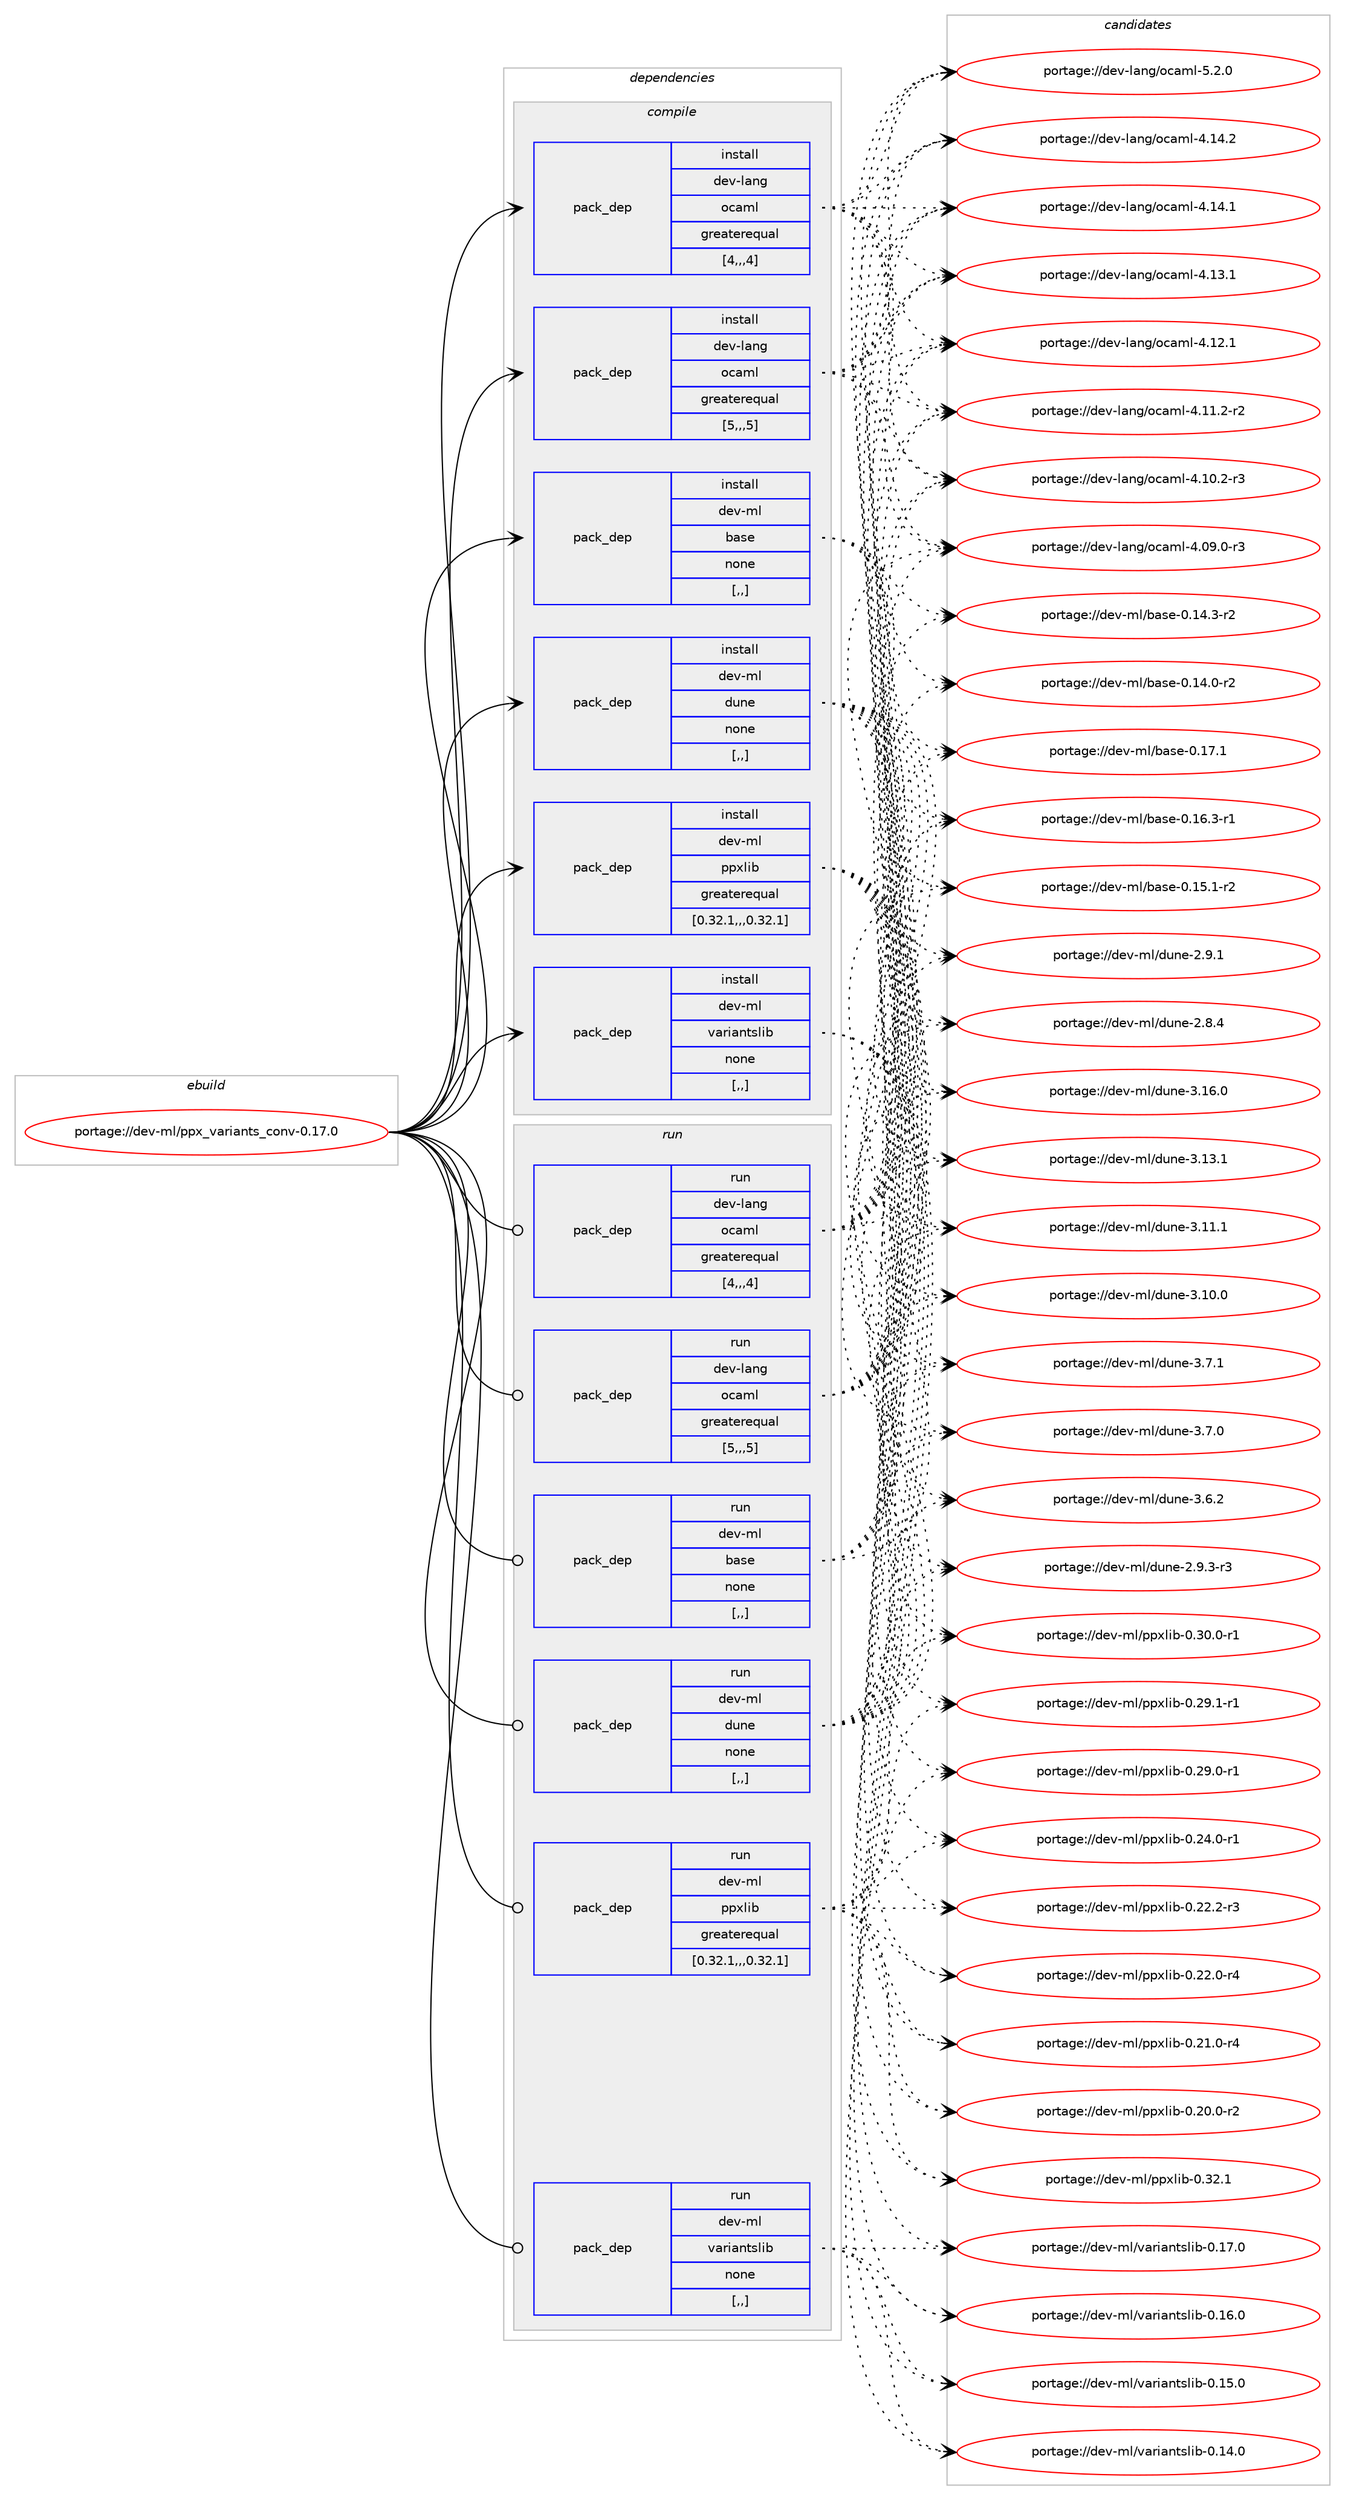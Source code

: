 digraph prolog {

# *************
# Graph options
# *************

newrank=true;
concentrate=true;
compound=true;
graph [rankdir=LR,fontname=Helvetica,fontsize=10,ranksep=1.5];#, ranksep=2.5, nodesep=0.2];
edge  [arrowhead=vee];
node  [fontname=Helvetica,fontsize=10];

# **********
# The ebuild
# **********

subgraph cluster_leftcol {
color=gray;
label=<<i>ebuild</i>>;
id [label="portage://dev-ml/ppx_variants_conv-0.17.0", color=red, width=4, href="../dev-ml/ppx_variants_conv-0.17.0.svg"];
}

# ****************
# The dependencies
# ****************

subgraph cluster_midcol {
color=gray;
label=<<i>dependencies</i>>;
subgraph cluster_compile {
fillcolor="#eeeeee";
style=filled;
label=<<i>compile</i>>;
subgraph pack93473 {
dependency124467 [label=<<TABLE BORDER="0" CELLBORDER="1" CELLSPACING="0" CELLPADDING="4" WIDTH="220"><TR><TD ROWSPAN="6" CELLPADDING="30">pack_dep</TD></TR><TR><TD WIDTH="110">install</TD></TR><TR><TD>dev-lang</TD></TR><TR><TD>ocaml</TD></TR><TR><TD>greaterequal</TD></TR><TR><TD>[4,,,4]</TD></TR></TABLE>>, shape=none, color=blue];
}
id:e -> dependency124467:w [weight=20,style="solid",arrowhead="vee"];
subgraph pack93474 {
dependency124468 [label=<<TABLE BORDER="0" CELLBORDER="1" CELLSPACING="0" CELLPADDING="4" WIDTH="220"><TR><TD ROWSPAN="6" CELLPADDING="30">pack_dep</TD></TR><TR><TD WIDTH="110">install</TD></TR><TR><TD>dev-lang</TD></TR><TR><TD>ocaml</TD></TR><TR><TD>greaterequal</TD></TR><TR><TD>[5,,,5]</TD></TR></TABLE>>, shape=none, color=blue];
}
id:e -> dependency124468:w [weight=20,style="solid",arrowhead="vee"];
subgraph pack93475 {
dependency124469 [label=<<TABLE BORDER="0" CELLBORDER="1" CELLSPACING="0" CELLPADDING="4" WIDTH="220"><TR><TD ROWSPAN="6" CELLPADDING="30">pack_dep</TD></TR><TR><TD WIDTH="110">install</TD></TR><TR><TD>dev-ml</TD></TR><TR><TD>base</TD></TR><TR><TD>none</TD></TR><TR><TD>[,,]</TD></TR></TABLE>>, shape=none, color=blue];
}
id:e -> dependency124469:w [weight=20,style="solid",arrowhead="vee"];
subgraph pack93476 {
dependency124470 [label=<<TABLE BORDER="0" CELLBORDER="1" CELLSPACING="0" CELLPADDING="4" WIDTH="220"><TR><TD ROWSPAN="6" CELLPADDING="30">pack_dep</TD></TR><TR><TD WIDTH="110">install</TD></TR><TR><TD>dev-ml</TD></TR><TR><TD>dune</TD></TR><TR><TD>none</TD></TR><TR><TD>[,,]</TD></TR></TABLE>>, shape=none, color=blue];
}
id:e -> dependency124470:w [weight=20,style="solid",arrowhead="vee"];
subgraph pack93477 {
dependency124471 [label=<<TABLE BORDER="0" CELLBORDER="1" CELLSPACING="0" CELLPADDING="4" WIDTH="220"><TR><TD ROWSPAN="6" CELLPADDING="30">pack_dep</TD></TR><TR><TD WIDTH="110">install</TD></TR><TR><TD>dev-ml</TD></TR><TR><TD>ppxlib</TD></TR><TR><TD>greaterequal</TD></TR><TR><TD>[0.32.1,,,0.32.1]</TD></TR></TABLE>>, shape=none, color=blue];
}
id:e -> dependency124471:w [weight=20,style="solid",arrowhead="vee"];
subgraph pack93478 {
dependency124472 [label=<<TABLE BORDER="0" CELLBORDER="1" CELLSPACING="0" CELLPADDING="4" WIDTH="220"><TR><TD ROWSPAN="6" CELLPADDING="30">pack_dep</TD></TR><TR><TD WIDTH="110">install</TD></TR><TR><TD>dev-ml</TD></TR><TR><TD>variantslib</TD></TR><TR><TD>none</TD></TR><TR><TD>[,,]</TD></TR></TABLE>>, shape=none, color=blue];
}
id:e -> dependency124472:w [weight=20,style="solid",arrowhead="vee"];
}
subgraph cluster_compileandrun {
fillcolor="#eeeeee";
style=filled;
label=<<i>compile and run</i>>;
}
subgraph cluster_run {
fillcolor="#eeeeee";
style=filled;
label=<<i>run</i>>;
subgraph pack93479 {
dependency124473 [label=<<TABLE BORDER="0" CELLBORDER="1" CELLSPACING="0" CELLPADDING="4" WIDTH="220"><TR><TD ROWSPAN="6" CELLPADDING="30">pack_dep</TD></TR><TR><TD WIDTH="110">run</TD></TR><TR><TD>dev-lang</TD></TR><TR><TD>ocaml</TD></TR><TR><TD>greaterequal</TD></TR><TR><TD>[4,,,4]</TD></TR></TABLE>>, shape=none, color=blue];
}
id:e -> dependency124473:w [weight=20,style="solid",arrowhead="odot"];
subgraph pack93480 {
dependency124474 [label=<<TABLE BORDER="0" CELLBORDER="1" CELLSPACING="0" CELLPADDING="4" WIDTH="220"><TR><TD ROWSPAN="6" CELLPADDING="30">pack_dep</TD></TR><TR><TD WIDTH="110">run</TD></TR><TR><TD>dev-lang</TD></TR><TR><TD>ocaml</TD></TR><TR><TD>greaterequal</TD></TR><TR><TD>[5,,,5]</TD></TR></TABLE>>, shape=none, color=blue];
}
id:e -> dependency124474:w [weight=20,style="solid",arrowhead="odot"];
subgraph pack93481 {
dependency124475 [label=<<TABLE BORDER="0" CELLBORDER="1" CELLSPACING="0" CELLPADDING="4" WIDTH="220"><TR><TD ROWSPAN="6" CELLPADDING="30">pack_dep</TD></TR><TR><TD WIDTH="110">run</TD></TR><TR><TD>dev-ml</TD></TR><TR><TD>base</TD></TR><TR><TD>none</TD></TR><TR><TD>[,,]</TD></TR></TABLE>>, shape=none, color=blue];
}
id:e -> dependency124475:w [weight=20,style="solid",arrowhead="odot"];
subgraph pack93482 {
dependency124476 [label=<<TABLE BORDER="0" CELLBORDER="1" CELLSPACING="0" CELLPADDING="4" WIDTH="220"><TR><TD ROWSPAN="6" CELLPADDING="30">pack_dep</TD></TR><TR><TD WIDTH="110">run</TD></TR><TR><TD>dev-ml</TD></TR><TR><TD>dune</TD></TR><TR><TD>none</TD></TR><TR><TD>[,,]</TD></TR></TABLE>>, shape=none, color=blue];
}
id:e -> dependency124476:w [weight=20,style="solid",arrowhead="odot"];
subgraph pack93483 {
dependency124477 [label=<<TABLE BORDER="0" CELLBORDER="1" CELLSPACING="0" CELLPADDING="4" WIDTH="220"><TR><TD ROWSPAN="6" CELLPADDING="30">pack_dep</TD></TR><TR><TD WIDTH="110">run</TD></TR><TR><TD>dev-ml</TD></TR><TR><TD>ppxlib</TD></TR><TR><TD>greaterequal</TD></TR><TR><TD>[0.32.1,,,0.32.1]</TD></TR></TABLE>>, shape=none, color=blue];
}
id:e -> dependency124477:w [weight=20,style="solid",arrowhead="odot"];
subgraph pack93484 {
dependency124478 [label=<<TABLE BORDER="0" CELLBORDER="1" CELLSPACING="0" CELLPADDING="4" WIDTH="220"><TR><TD ROWSPAN="6" CELLPADDING="30">pack_dep</TD></TR><TR><TD WIDTH="110">run</TD></TR><TR><TD>dev-ml</TD></TR><TR><TD>variantslib</TD></TR><TR><TD>none</TD></TR><TR><TD>[,,]</TD></TR></TABLE>>, shape=none, color=blue];
}
id:e -> dependency124478:w [weight=20,style="solid",arrowhead="odot"];
}
}

# **************
# The candidates
# **************

subgraph cluster_choices {
rank=same;
color=gray;
label=<<i>candidates</i>>;

subgraph choice93473 {
color=black;
nodesep=1;
choice1001011184510897110103471119997109108455346504648 [label="portage://dev-lang/ocaml-5.2.0", color=red, width=4,href="../dev-lang/ocaml-5.2.0.svg"];
choice100101118451089711010347111999710910845524649524650 [label="portage://dev-lang/ocaml-4.14.2", color=red, width=4,href="../dev-lang/ocaml-4.14.2.svg"];
choice100101118451089711010347111999710910845524649524649 [label="portage://dev-lang/ocaml-4.14.1", color=red, width=4,href="../dev-lang/ocaml-4.14.1.svg"];
choice100101118451089711010347111999710910845524649514649 [label="portage://dev-lang/ocaml-4.13.1", color=red, width=4,href="../dev-lang/ocaml-4.13.1.svg"];
choice100101118451089711010347111999710910845524649504649 [label="portage://dev-lang/ocaml-4.12.1", color=red, width=4,href="../dev-lang/ocaml-4.12.1.svg"];
choice1001011184510897110103471119997109108455246494946504511450 [label="portage://dev-lang/ocaml-4.11.2-r2", color=red, width=4,href="../dev-lang/ocaml-4.11.2-r2.svg"];
choice1001011184510897110103471119997109108455246494846504511451 [label="portage://dev-lang/ocaml-4.10.2-r3", color=red, width=4,href="../dev-lang/ocaml-4.10.2-r3.svg"];
choice1001011184510897110103471119997109108455246485746484511451 [label="portage://dev-lang/ocaml-4.09.0-r3", color=red, width=4,href="../dev-lang/ocaml-4.09.0-r3.svg"];
dependency124467:e -> choice1001011184510897110103471119997109108455346504648:w [style=dotted,weight="100"];
dependency124467:e -> choice100101118451089711010347111999710910845524649524650:w [style=dotted,weight="100"];
dependency124467:e -> choice100101118451089711010347111999710910845524649524649:w [style=dotted,weight="100"];
dependency124467:e -> choice100101118451089711010347111999710910845524649514649:w [style=dotted,weight="100"];
dependency124467:e -> choice100101118451089711010347111999710910845524649504649:w [style=dotted,weight="100"];
dependency124467:e -> choice1001011184510897110103471119997109108455246494946504511450:w [style=dotted,weight="100"];
dependency124467:e -> choice1001011184510897110103471119997109108455246494846504511451:w [style=dotted,weight="100"];
dependency124467:e -> choice1001011184510897110103471119997109108455246485746484511451:w [style=dotted,weight="100"];
}
subgraph choice93474 {
color=black;
nodesep=1;
choice1001011184510897110103471119997109108455346504648 [label="portage://dev-lang/ocaml-5.2.0", color=red, width=4,href="../dev-lang/ocaml-5.2.0.svg"];
choice100101118451089711010347111999710910845524649524650 [label="portage://dev-lang/ocaml-4.14.2", color=red, width=4,href="../dev-lang/ocaml-4.14.2.svg"];
choice100101118451089711010347111999710910845524649524649 [label="portage://dev-lang/ocaml-4.14.1", color=red, width=4,href="../dev-lang/ocaml-4.14.1.svg"];
choice100101118451089711010347111999710910845524649514649 [label="portage://dev-lang/ocaml-4.13.1", color=red, width=4,href="../dev-lang/ocaml-4.13.1.svg"];
choice100101118451089711010347111999710910845524649504649 [label="portage://dev-lang/ocaml-4.12.1", color=red, width=4,href="../dev-lang/ocaml-4.12.1.svg"];
choice1001011184510897110103471119997109108455246494946504511450 [label="portage://dev-lang/ocaml-4.11.2-r2", color=red, width=4,href="../dev-lang/ocaml-4.11.2-r2.svg"];
choice1001011184510897110103471119997109108455246494846504511451 [label="portage://dev-lang/ocaml-4.10.2-r3", color=red, width=4,href="../dev-lang/ocaml-4.10.2-r3.svg"];
choice1001011184510897110103471119997109108455246485746484511451 [label="portage://dev-lang/ocaml-4.09.0-r3", color=red, width=4,href="../dev-lang/ocaml-4.09.0-r3.svg"];
dependency124468:e -> choice1001011184510897110103471119997109108455346504648:w [style=dotted,weight="100"];
dependency124468:e -> choice100101118451089711010347111999710910845524649524650:w [style=dotted,weight="100"];
dependency124468:e -> choice100101118451089711010347111999710910845524649524649:w [style=dotted,weight="100"];
dependency124468:e -> choice100101118451089711010347111999710910845524649514649:w [style=dotted,weight="100"];
dependency124468:e -> choice100101118451089711010347111999710910845524649504649:w [style=dotted,weight="100"];
dependency124468:e -> choice1001011184510897110103471119997109108455246494946504511450:w [style=dotted,weight="100"];
dependency124468:e -> choice1001011184510897110103471119997109108455246494846504511451:w [style=dotted,weight="100"];
dependency124468:e -> choice1001011184510897110103471119997109108455246485746484511451:w [style=dotted,weight="100"];
}
subgraph choice93475 {
color=black;
nodesep=1;
choice1001011184510910847989711510145484649554649 [label="portage://dev-ml/base-0.17.1", color=red, width=4,href="../dev-ml/base-0.17.1.svg"];
choice10010111845109108479897115101454846495446514511449 [label="portage://dev-ml/base-0.16.3-r1", color=red, width=4,href="../dev-ml/base-0.16.3-r1.svg"];
choice10010111845109108479897115101454846495346494511450 [label="portage://dev-ml/base-0.15.1-r2", color=red, width=4,href="../dev-ml/base-0.15.1-r2.svg"];
choice10010111845109108479897115101454846495246514511450 [label="portage://dev-ml/base-0.14.3-r2", color=red, width=4,href="../dev-ml/base-0.14.3-r2.svg"];
choice10010111845109108479897115101454846495246484511450 [label="portage://dev-ml/base-0.14.0-r2", color=red, width=4,href="../dev-ml/base-0.14.0-r2.svg"];
dependency124469:e -> choice1001011184510910847989711510145484649554649:w [style=dotted,weight="100"];
dependency124469:e -> choice10010111845109108479897115101454846495446514511449:w [style=dotted,weight="100"];
dependency124469:e -> choice10010111845109108479897115101454846495346494511450:w [style=dotted,weight="100"];
dependency124469:e -> choice10010111845109108479897115101454846495246514511450:w [style=dotted,weight="100"];
dependency124469:e -> choice10010111845109108479897115101454846495246484511450:w [style=dotted,weight="100"];
}
subgraph choice93476 {
color=black;
nodesep=1;
choice100101118451091084710011711010145514649544648 [label="portage://dev-ml/dune-3.16.0", color=red, width=4,href="../dev-ml/dune-3.16.0.svg"];
choice100101118451091084710011711010145514649514649 [label="portage://dev-ml/dune-3.13.1", color=red, width=4,href="../dev-ml/dune-3.13.1.svg"];
choice100101118451091084710011711010145514649494649 [label="portage://dev-ml/dune-3.11.1", color=red, width=4,href="../dev-ml/dune-3.11.1.svg"];
choice100101118451091084710011711010145514649484648 [label="portage://dev-ml/dune-3.10.0", color=red, width=4,href="../dev-ml/dune-3.10.0.svg"];
choice1001011184510910847100117110101455146554649 [label="portage://dev-ml/dune-3.7.1", color=red, width=4,href="../dev-ml/dune-3.7.1.svg"];
choice1001011184510910847100117110101455146554648 [label="portage://dev-ml/dune-3.7.0", color=red, width=4,href="../dev-ml/dune-3.7.0.svg"];
choice1001011184510910847100117110101455146544650 [label="portage://dev-ml/dune-3.6.2", color=red, width=4,href="../dev-ml/dune-3.6.2.svg"];
choice10010111845109108471001171101014550465746514511451 [label="portage://dev-ml/dune-2.9.3-r3", color=red, width=4,href="../dev-ml/dune-2.9.3-r3.svg"];
choice1001011184510910847100117110101455046574649 [label="portage://dev-ml/dune-2.9.1", color=red, width=4,href="../dev-ml/dune-2.9.1.svg"];
choice1001011184510910847100117110101455046564652 [label="portage://dev-ml/dune-2.8.4", color=red, width=4,href="../dev-ml/dune-2.8.4.svg"];
dependency124470:e -> choice100101118451091084710011711010145514649544648:w [style=dotted,weight="100"];
dependency124470:e -> choice100101118451091084710011711010145514649514649:w [style=dotted,weight="100"];
dependency124470:e -> choice100101118451091084710011711010145514649494649:w [style=dotted,weight="100"];
dependency124470:e -> choice100101118451091084710011711010145514649484648:w [style=dotted,weight="100"];
dependency124470:e -> choice1001011184510910847100117110101455146554649:w [style=dotted,weight="100"];
dependency124470:e -> choice1001011184510910847100117110101455146554648:w [style=dotted,weight="100"];
dependency124470:e -> choice1001011184510910847100117110101455146544650:w [style=dotted,weight="100"];
dependency124470:e -> choice10010111845109108471001171101014550465746514511451:w [style=dotted,weight="100"];
dependency124470:e -> choice1001011184510910847100117110101455046574649:w [style=dotted,weight="100"];
dependency124470:e -> choice1001011184510910847100117110101455046564652:w [style=dotted,weight="100"];
}
subgraph choice93477 {
color=black;
nodesep=1;
choice10010111845109108471121121201081059845484651504649 [label="portage://dev-ml/ppxlib-0.32.1", color=red, width=4,href="../dev-ml/ppxlib-0.32.1.svg"];
choice100101118451091084711211212010810598454846514846484511449 [label="portage://dev-ml/ppxlib-0.30.0-r1", color=red, width=4,href="../dev-ml/ppxlib-0.30.0-r1.svg"];
choice100101118451091084711211212010810598454846505746494511449 [label="portage://dev-ml/ppxlib-0.29.1-r1", color=red, width=4,href="../dev-ml/ppxlib-0.29.1-r1.svg"];
choice100101118451091084711211212010810598454846505746484511449 [label="portage://dev-ml/ppxlib-0.29.0-r1", color=red, width=4,href="../dev-ml/ppxlib-0.29.0-r1.svg"];
choice100101118451091084711211212010810598454846505246484511449 [label="portage://dev-ml/ppxlib-0.24.0-r1", color=red, width=4,href="../dev-ml/ppxlib-0.24.0-r1.svg"];
choice100101118451091084711211212010810598454846505046504511451 [label="portage://dev-ml/ppxlib-0.22.2-r3", color=red, width=4,href="../dev-ml/ppxlib-0.22.2-r3.svg"];
choice100101118451091084711211212010810598454846505046484511452 [label="portage://dev-ml/ppxlib-0.22.0-r4", color=red, width=4,href="../dev-ml/ppxlib-0.22.0-r4.svg"];
choice100101118451091084711211212010810598454846504946484511452 [label="portage://dev-ml/ppxlib-0.21.0-r4", color=red, width=4,href="../dev-ml/ppxlib-0.21.0-r4.svg"];
choice100101118451091084711211212010810598454846504846484511450 [label="portage://dev-ml/ppxlib-0.20.0-r2", color=red, width=4,href="../dev-ml/ppxlib-0.20.0-r2.svg"];
dependency124471:e -> choice10010111845109108471121121201081059845484651504649:w [style=dotted,weight="100"];
dependency124471:e -> choice100101118451091084711211212010810598454846514846484511449:w [style=dotted,weight="100"];
dependency124471:e -> choice100101118451091084711211212010810598454846505746494511449:w [style=dotted,weight="100"];
dependency124471:e -> choice100101118451091084711211212010810598454846505746484511449:w [style=dotted,weight="100"];
dependency124471:e -> choice100101118451091084711211212010810598454846505246484511449:w [style=dotted,weight="100"];
dependency124471:e -> choice100101118451091084711211212010810598454846505046504511451:w [style=dotted,weight="100"];
dependency124471:e -> choice100101118451091084711211212010810598454846505046484511452:w [style=dotted,weight="100"];
dependency124471:e -> choice100101118451091084711211212010810598454846504946484511452:w [style=dotted,weight="100"];
dependency124471:e -> choice100101118451091084711211212010810598454846504846484511450:w [style=dotted,weight="100"];
}
subgraph choice93478 {
color=black;
nodesep=1;
choice100101118451091084711897114105971101161151081059845484649554648 [label="portage://dev-ml/variantslib-0.17.0", color=red, width=4,href="../dev-ml/variantslib-0.17.0.svg"];
choice100101118451091084711897114105971101161151081059845484649544648 [label="portage://dev-ml/variantslib-0.16.0", color=red, width=4,href="../dev-ml/variantslib-0.16.0.svg"];
choice100101118451091084711897114105971101161151081059845484649534648 [label="portage://dev-ml/variantslib-0.15.0", color=red, width=4,href="../dev-ml/variantslib-0.15.0.svg"];
choice100101118451091084711897114105971101161151081059845484649524648 [label="portage://dev-ml/variantslib-0.14.0", color=red, width=4,href="../dev-ml/variantslib-0.14.0.svg"];
dependency124472:e -> choice100101118451091084711897114105971101161151081059845484649554648:w [style=dotted,weight="100"];
dependency124472:e -> choice100101118451091084711897114105971101161151081059845484649544648:w [style=dotted,weight="100"];
dependency124472:e -> choice100101118451091084711897114105971101161151081059845484649534648:w [style=dotted,weight="100"];
dependency124472:e -> choice100101118451091084711897114105971101161151081059845484649524648:w [style=dotted,weight="100"];
}
subgraph choice93479 {
color=black;
nodesep=1;
choice1001011184510897110103471119997109108455346504648 [label="portage://dev-lang/ocaml-5.2.0", color=red, width=4,href="../dev-lang/ocaml-5.2.0.svg"];
choice100101118451089711010347111999710910845524649524650 [label="portage://dev-lang/ocaml-4.14.2", color=red, width=4,href="../dev-lang/ocaml-4.14.2.svg"];
choice100101118451089711010347111999710910845524649524649 [label="portage://dev-lang/ocaml-4.14.1", color=red, width=4,href="../dev-lang/ocaml-4.14.1.svg"];
choice100101118451089711010347111999710910845524649514649 [label="portage://dev-lang/ocaml-4.13.1", color=red, width=4,href="../dev-lang/ocaml-4.13.1.svg"];
choice100101118451089711010347111999710910845524649504649 [label="portage://dev-lang/ocaml-4.12.1", color=red, width=4,href="../dev-lang/ocaml-4.12.1.svg"];
choice1001011184510897110103471119997109108455246494946504511450 [label="portage://dev-lang/ocaml-4.11.2-r2", color=red, width=4,href="../dev-lang/ocaml-4.11.2-r2.svg"];
choice1001011184510897110103471119997109108455246494846504511451 [label="portage://dev-lang/ocaml-4.10.2-r3", color=red, width=4,href="../dev-lang/ocaml-4.10.2-r3.svg"];
choice1001011184510897110103471119997109108455246485746484511451 [label="portage://dev-lang/ocaml-4.09.0-r3", color=red, width=4,href="../dev-lang/ocaml-4.09.0-r3.svg"];
dependency124473:e -> choice1001011184510897110103471119997109108455346504648:w [style=dotted,weight="100"];
dependency124473:e -> choice100101118451089711010347111999710910845524649524650:w [style=dotted,weight="100"];
dependency124473:e -> choice100101118451089711010347111999710910845524649524649:w [style=dotted,weight="100"];
dependency124473:e -> choice100101118451089711010347111999710910845524649514649:w [style=dotted,weight="100"];
dependency124473:e -> choice100101118451089711010347111999710910845524649504649:w [style=dotted,weight="100"];
dependency124473:e -> choice1001011184510897110103471119997109108455246494946504511450:w [style=dotted,weight="100"];
dependency124473:e -> choice1001011184510897110103471119997109108455246494846504511451:w [style=dotted,weight="100"];
dependency124473:e -> choice1001011184510897110103471119997109108455246485746484511451:w [style=dotted,weight="100"];
}
subgraph choice93480 {
color=black;
nodesep=1;
choice1001011184510897110103471119997109108455346504648 [label="portage://dev-lang/ocaml-5.2.0", color=red, width=4,href="../dev-lang/ocaml-5.2.0.svg"];
choice100101118451089711010347111999710910845524649524650 [label="portage://dev-lang/ocaml-4.14.2", color=red, width=4,href="../dev-lang/ocaml-4.14.2.svg"];
choice100101118451089711010347111999710910845524649524649 [label="portage://dev-lang/ocaml-4.14.1", color=red, width=4,href="../dev-lang/ocaml-4.14.1.svg"];
choice100101118451089711010347111999710910845524649514649 [label="portage://dev-lang/ocaml-4.13.1", color=red, width=4,href="../dev-lang/ocaml-4.13.1.svg"];
choice100101118451089711010347111999710910845524649504649 [label="portage://dev-lang/ocaml-4.12.1", color=red, width=4,href="../dev-lang/ocaml-4.12.1.svg"];
choice1001011184510897110103471119997109108455246494946504511450 [label="portage://dev-lang/ocaml-4.11.2-r2", color=red, width=4,href="../dev-lang/ocaml-4.11.2-r2.svg"];
choice1001011184510897110103471119997109108455246494846504511451 [label="portage://dev-lang/ocaml-4.10.2-r3", color=red, width=4,href="../dev-lang/ocaml-4.10.2-r3.svg"];
choice1001011184510897110103471119997109108455246485746484511451 [label="portage://dev-lang/ocaml-4.09.0-r3", color=red, width=4,href="../dev-lang/ocaml-4.09.0-r3.svg"];
dependency124474:e -> choice1001011184510897110103471119997109108455346504648:w [style=dotted,weight="100"];
dependency124474:e -> choice100101118451089711010347111999710910845524649524650:w [style=dotted,weight="100"];
dependency124474:e -> choice100101118451089711010347111999710910845524649524649:w [style=dotted,weight="100"];
dependency124474:e -> choice100101118451089711010347111999710910845524649514649:w [style=dotted,weight="100"];
dependency124474:e -> choice100101118451089711010347111999710910845524649504649:w [style=dotted,weight="100"];
dependency124474:e -> choice1001011184510897110103471119997109108455246494946504511450:w [style=dotted,weight="100"];
dependency124474:e -> choice1001011184510897110103471119997109108455246494846504511451:w [style=dotted,weight="100"];
dependency124474:e -> choice1001011184510897110103471119997109108455246485746484511451:w [style=dotted,weight="100"];
}
subgraph choice93481 {
color=black;
nodesep=1;
choice1001011184510910847989711510145484649554649 [label="portage://dev-ml/base-0.17.1", color=red, width=4,href="../dev-ml/base-0.17.1.svg"];
choice10010111845109108479897115101454846495446514511449 [label="portage://dev-ml/base-0.16.3-r1", color=red, width=4,href="../dev-ml/base-0.16.3-r1.svg"];
choice10010111845109108479897115101454846495346494511450 [label="portage://dev-ml/base-0.15.1-r2", color=red, width=4,href="../dev-ml/base-0.15.1-r2.svg"];
choice10010111845109108479897115101454846495246514511450 [label="portage://dev-ml/base-0.14.3-r2", color=red, width=4,href="../dev-ml/base-0.14.3-r2.svg"];
choice10010111845109108479897115101454846495246484511450 [label="portage://dev-ml/base-0.14.0-r2", color=red, width=4,href="../dev-ml/base-0.14.0-r2.svg"];
dependency124475:e -> choice1001011184510910847989711510145484649554649:w [style=dotted,weight="100"];
dependency124475:e -> choice10010111845109108479897115101454846495446514511449:w [style=dotted,weight="100"];
dependency124475:e -> choice10010111845109108479897115101454846495346494511450:w [style=dotted,weight="100"];
dependency124475:e -> choice10010111845109108479897115101454846495246514511450:w [style=dotted,weight="100"];
dependency124475:e -> choice10010111845109108479897115101454846495246484511450:w [style=dotted,weight="100"];
}
subgraph choice93482 {
color=black;
nodesep=1;
choice100101118451091084710011711010145514649544648 [label="portage://dev-ml/dune-3.16.0", color=red, width=4,href="../dev-ml/dune-3.16.0.svg"];
choice100101118451091084710011711010145514649514649 [label="portage://dev-ml/dune-3.13.1", color=red, width=4,href="../dev-ml/dune-3.13.1.svg"];
choice100101118451091084710011711010145514649494649 [label="portage://dev-ml/dune-3.11.1", color=red, width=4,href="../dev-ml/dune-3.11.1.svg"];
choice100101118451091084710011711010145514649484648 [label="portage://dev-ml/dune-3.10.0", color=red, width=4,href="../dev-ml/dune-3.10.0.svg"];
choice1001011184510910847100117110101455146554649 [label="portage://dev-ml/dune-3.7.1", color=red, width=4,href="../dev-ml/dune-3.7.1.svg"];
choice1001011184510910847100117110101455146554648 [label="portage://dev-ml/dune-3.7.0", color=red, width=4,href="../dev-ml/dune-3.7.0.svg"];
choice1001011184510910847100117110101455146544650 [label="portage://dev-ml/dune-3.6.2", color=red, width=4,href="../dev-ml/dune-3.6.2.svg"];
choice10010111845109108471001171101014550465746514511451 [label="portage://dev-ml/dune-2.9.3-r3", color=red, width=4,href="../dev-ml/dune-2.9.3-r3.svg"];
choice1001011184510910847100117110101455046574649 [label="portage://dev-ml/dune-2.9.1", color=red, width=4,href="../dev-ml/dune-2.9.1.svg"];
choice1001011184510910847100117110101455046564652 [label="portage://dev-ml/dune-2.8.4", color=red, width=4,href="../dev-ml/dune-2.8.4.svg"];
dependency124476:e -> choice100101118451091084710011711010145514649544648:w [style=dotted,weight="100"];
dependency124476:e -> choice100101118451091084710011711010145514649514649:w [style=dotted,weight="100"];
dependency124476:e -> choice100101118451091084710011711010145514649494649:w [style=dotted,weight="100"];
dependency124476:e -> choice100101118451091084710011711010145514649484648:w [style=dotted,weight="100"];
dependency124476:e -> choice1001011184510910847100117110101455146554649:w [style=dotted,weight="100"];
dependency124476:e -> choice1001011184510910847100117110101455146554648:w [style=dotted,weight="100"];
dependency124476:e -> choice1001011184510910847100117110101455146544650:w [style=dotted,weight="100"];
dependency124476:e -> choice10010111845109108471001171101014550465746514511451:w [style=dotted,weight="100"];
dependency124476:e -> choice1001011184510910847100117110101455046574649:w [style=dotted,weight="100"];
dependency124476:e -> choice1001011184510910847100117110101455046564652:w [style=dotted,weight="100"];
}
subgraph choice93483 {
color=black;
nodesep=1;
choice10010111845109108471121121201081059845484651504649 [label="portage://dev-ml/ppxlib-0.32.1", color=red, width=4,href="../dev-ml/ppxlib-0.32.1.svg"];
choice100101118451091084711211212010810598454846514846484511449 [label="portage://dev-ml/ppxlib-0.30.0-r1", color=red, width=4,href="../dev-ml/ppxlib-0.30.0-r1.svg"];
choice100101118451091084711211212010810598454846505746494511449 [label="portage://dev-ml/ppxlib-0.29.1-r1", color=red, width=4,href="../dev-ml/ppxlib-0.29.1-r1.svg"];
choice100101118451091084711211212010810598454846505746484511449 [label="portage://dev-ml/ppxlib-0.29.0-r1", color=red, width=4,href="../dev-ml/ppxlib-0.29.0-r1.svg"];
choice100101118451091084711211212010810598454846505246484511449 [label="portage://dev-ml/ppxlib-0.24.0-r1", color=red, width=4,href="../dev-ml/ppxlib-0.24.0-r1.svg"];
choice100101118451091084711211212010810598454846505046504511451 [label="portage://dev-ml/ppxlib-0.22.2-r3", color=red, width=4,href="../dev-ml/ppxlib-0.22.2-r3.svg"];
choice100101118451091084711211212010810598454846505046484511452 [label="portage://dev-ml/ppxlib-0.22.0-r4", color=red, width=4,href="../dev-ml/ppxlib-0.22.0-r4.svg"];
choice100101118451091084711211212010810598454846504946484511452 [label="portage://dev-ml/ppxlib-0.21.0-r4", color=red, width=4,href="../dev-ml/ppxlib-0.21.0-r4.svg"];
choice100101118451091084711211212010810598454846504846484511450 [label="portage://dev-ml/ppxlib-0.20.0-r2", color=red, width=4,href="../dev-ml/ppxlib-0.20.0-r2.svg"];
dependency124477:e -> choice10010111845109108471121121201081059845484651504649:w [style=dotted,weight="100"];
dependency124477:e -> choice100101118451091084711211212010810598454846514846484511449:w [style=dotted,weight="100"];
dependency124477:e -> choice100101118451091084711211212010810598454846505746494511449:w [style=dotted,weight="100"];
dependency124477:e -> choice100101118451091084711211212010810598454846505746484511449:w [style=dotted,weight="100"];
dependency124477:e -> choice100101118451091084711211212010810598454846505246484511449:w [style=dotted,weight="100"];
dependency124477:e -> choice100101118451091084711211212010810598454846505046504511451:w [style=dotted,weight="100"];
dependency124477:e -> choice100101118451091084711211212010810598454846505046484511452:w [style=dotted,weight="100"];
dependency124477:e -> choice100101118451091084711211212010810598454846504946484511452:w [style=dotted,weight="100"];
dependency124477:e -> choice100101118451091084711211212010810598454846504846484511450:w [style=dotted,weight="100"];
}
subgraph choice93484 {
color=black;
nodesep=1;
choice100101118451091084711897114105971101161151081059845484649554648 [label="portage://dev-ml/variantslib-0.17.0", color=red, width=4,href="../dev-ml/variantslib-0.17.0.svg"];
choice100101118451091084711897114105971101161151081059845484649544648 [label="portage://dev-ml/variantslib-0.16.0", color=red, width=4,href="../dev-ml/variantslib-0.16.0.svg"];
choice100101118451091084711897114105971101161151081059845484649534648 [label="portage://dev-ml/variantslib-0.15.0", color=red, width=4,href="../dev-ml/variantslib-0.15.0.svg"];
choice100101118451091084711897114105971101161151081059845484649524648 [label="portage://dev-ml/variantslib-0.14.0", color=red, width=4,href="../dev-ml/variantslib-0.14.0.svg"];
dependency124478:e -> choice100101118451091084711897114105971101161151081059845484649554648:w [style=dotted,weight="100"];
dependency124478:e -> choice100101118451091084711897114105971101161151081059845484649544648:w [style=dotted,weight="100"];
dependency124478:e -> choice100101118451091084711897114105971101161151081059845484649534648:w [style=dotted,weight="100"];
dependency124478:e -> choice100101118451091084711897114105971101161151081059845484649524648:w [style=dotted,weight="100"];
}
}

}
